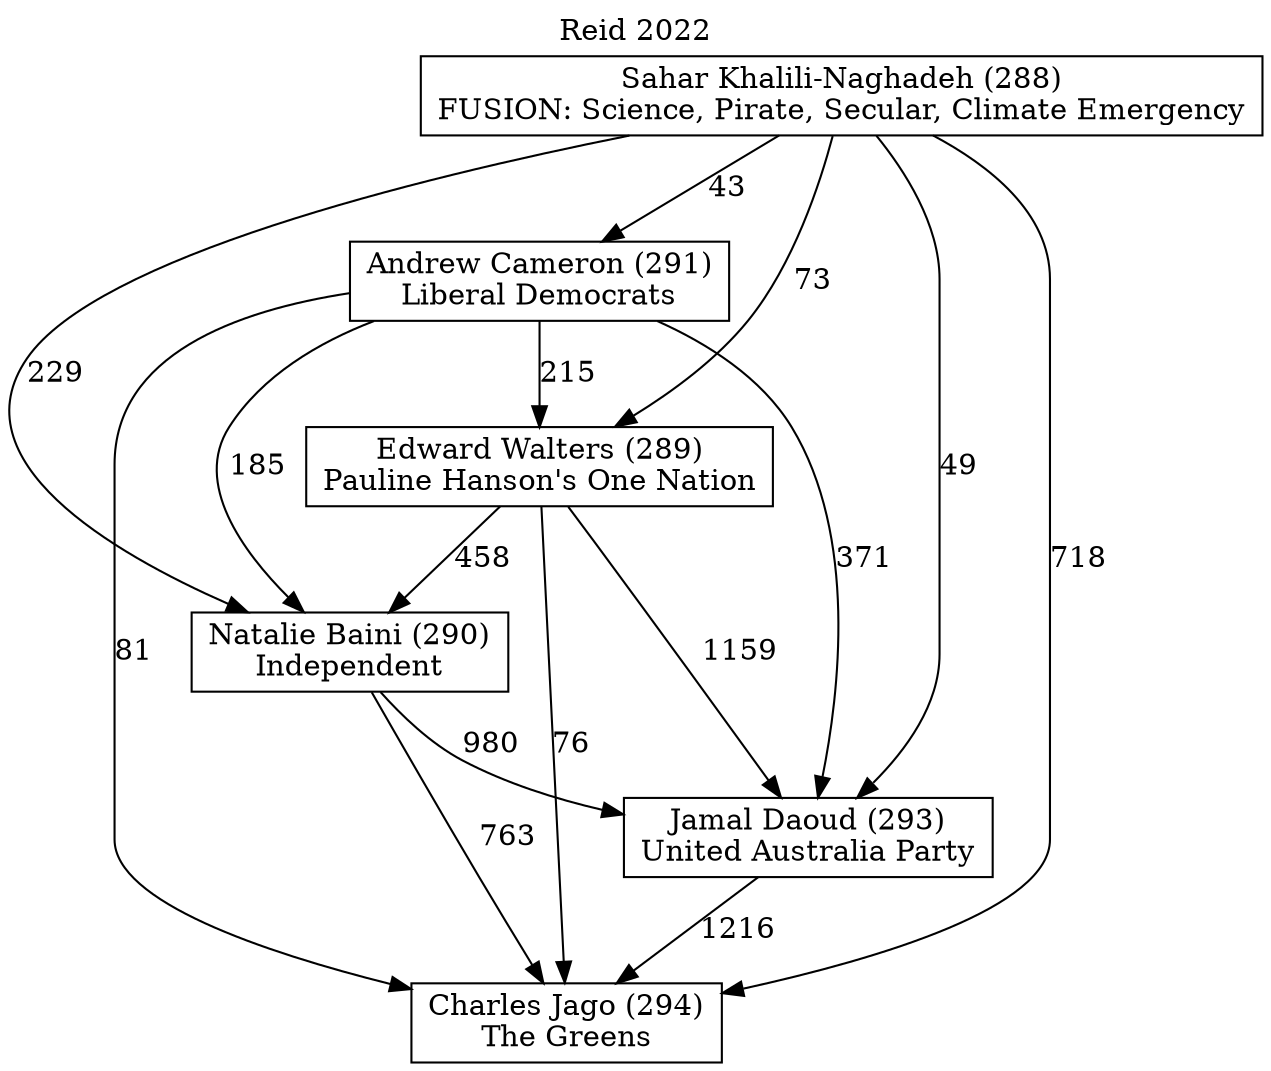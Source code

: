 // House preference flow
digraph "Charles Jago (294)_Reid_2022" {
	graph [label="Reid 2022" labelloc=t mclimit=10]
	node [shape=box]
	"Charles Jago (294)" [label="Charles Jago (294)
The Greens"]
	"Andrew Cameron (291)" [label="Andrew Cameron (291)
Liberal Democrats"]
	"Natalie Baini (290)" [label="Natalie Baini (290)
Independent"]
	"Sahar Khalili-Naghadeh (288)" [label="Sahar Khalili-Naghadeh (288)
FUSION: Science, Pirate, Secular, Climate Emergency"]
	"Jamal Daoud (293)" [label="Jamal Daoud (293)
United Australia Party"]
	"Edward Walters (289)" [label="Edward Walters (289)
Pauline Hanson's One Nation"]
	"Sahar Khalili-Naghadeh (288)" -> "Jamal Daoud (293)" [label=49]
	"Sahar Khalili-Naghadeh (288)" -> "Edward Walters (289)" [label=73]
	"Sahar Khalili-Naghadeh (288)" -> "Charles Jago (294)" [label=718]
	"Edward Walters (289)" -> "Natalie Baini (290)" [label=458]
	"Jamal Daoud (293)" -> "Charles Jago (294)" [label=1216]
	"Edward Walters (289)" -> "Jamal Daoud (293)" [label=1159]
	"Sahar Khalili-Naghadeh (288)" -> "Natalie Baini (290)" [label=229]
	"Andrew Cameron (291)" -> "Charles Jago (294)" [label=81]
	"Edward Walters (289)" -> "Charles Jago (294)" [label=76]
	"Andrew Cameron (291)" -> "Jamal Daoud (293)" [label=371]
	"Sahar Khalili-Naghadeh (288)" -> "Andrew Cameron (291)" [label=43]
	"Natalie Baini (290)" -> "Jamal Daoud (293)" [label=980]
	"Andrew Cameron (291)" -> "Natalie Baini (290)" [label=185]
	"Andrew Cameron (291)" -> "Edward Walters (289)" [label=215]
	"Natalie Baini (290)" -> "Charles Jago (294)" [label=763]
}
